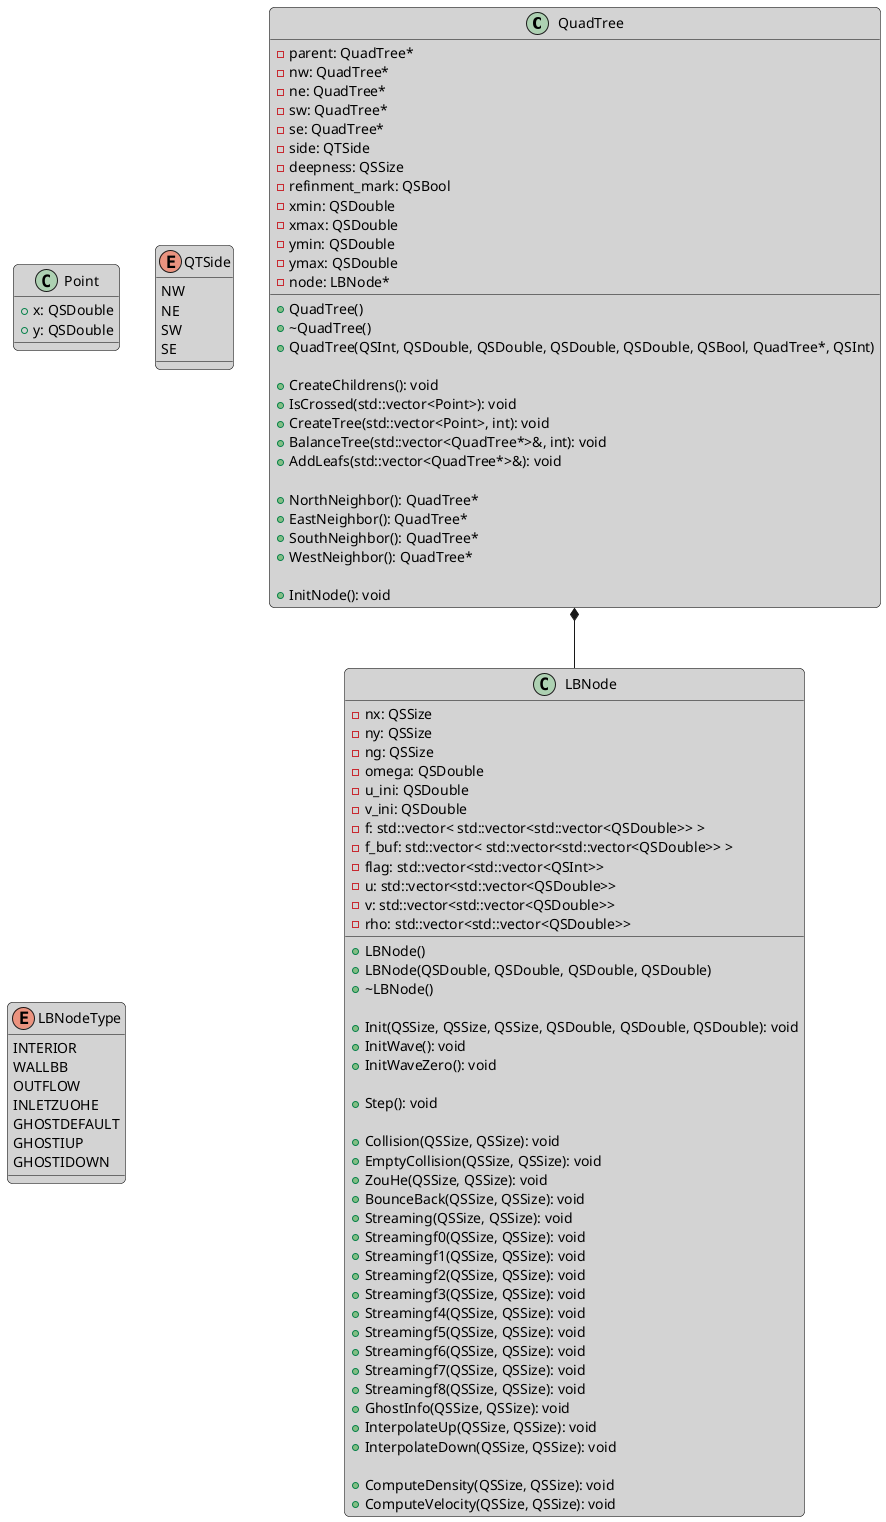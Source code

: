 @startuml LB-cpp

skinparam roundcorner 10

skinparam class {
	BackgroundColor LightGray
   BorderColor Black
}

skinparam stereotypeCBackgroundColor Yellow
skinparam StereotypeEBackgroundColor LightGreen

class QuadTree {
   - parent: QuadTree*
   - nw: QuadTree*
   - ne: QuadTree*
   - sw: QuadTree*
   - se: QuadTree*
   - side: QTSide  
   - deepness: QSSize
   - refinment_mark: QSBool
   - xmin: QSDouble
   - xmax: QSDouble
   - ymin: QSDouble
   - ymax: QSDouble
   - node: LBNode*

   + QuadTree()
   + ~QuadTree()
   + QuadTree(QSInt, QSDouble, QSDouble, QSDouble, QSDouble, QSBool, QuadTree*, QSInt)
   
   + CreateChildrens(): void
   + IsCrossed(std::vector<Point>): void 
   + CreateTree(std::vector<Point>, int): void
   + BalanceTree(std::vector<QuadTree*>&, int): void
   + AddLeafs(std::vector<QuadTree*>&): void
   
   + NorthNeighbor(): QuadTree*
   + EastNeighbor(): QuadTree*
   + SouthNeighbor(): QuadTree*
   + WestNeighbor(): QuadTree*
   
   + InitNode(): void
}

class LBNode {
   - nx: QSSize
   - ny: QSSize
   - ng: QSSize
   - omega: QSDouble
   - u_ini: QSDouble
   - v_ini: QSDouble
   - f: std::vector< std::vector<std::vector<QSDouble>> >
   - f_buf: std::vector< std::vector<std::vector<QSDouble>> >
   - flag: std::vector<std::vector<QSInt>>
   - u: std::vector<std::vector<QSDouble>>
   - v: std::vector<std::vector<QSDouble>>
   - rho: std::vector<std::vector<QSDouble>>
   
   + LBNode()
   + LBNode(QSDouble, QSDouble, QSDouble, QSDouble)
   + ~LBNode()
   
   + Init(QSSize, QSSize, QSSize, QSDouble, QSDouble, QSDouble): void
   + InitWave(): void
   + InitWaveZero(): void
   
   + Step(): void
   
   + Collision(QSSize, QSSize): void
   + EmptyCollision(QSSize, QSSize): void
   + ZouHe(QSSize, QSSize): void
   + BounceBack(QSSize, QSSize): void
   + Streaming(QSSize, QSSize): void
   + Streamingf0(QSSize, QSSize): void
   + Streamingf1(QSSize, QSSize): void
   + Streamingf2(QSSize, QSSize): void
   + Streamingf3(QSSize, QSSize): void
   + Streamingf4(QSSize, QSSize): void
   + Streamingf5(QSSize, QSSize): void
   + Streamingf6(QSSize, QSSize): void
   + Streamingf7(QSSize, QSSize): void
   + Streamingf8(QSSize, QSSize): void
   + GhostInfo(QSSize, QSSize): void
   + InterpolateUp(QSSize, QSSize): void
   + InterpolateDown(QSSize, QSSize): void

   + ComputeDensity(QSSize, QSSize): void
   + ComputeVelocity(QSSize, QSSize): void
}

class Point {
   + x: QSDouble
   + y: QSDouble
}

enum QTSide {
   NW
   NE
   SW
   SE
}

enum LBNodeType {
   INTERIOR
   WALLBB
   OUTFLOW
   INLETZUOHE
   GHOSTDEFAULT
   GHOSTIUP
   GHOSTIDOWN
}

QuadTree *-- LBNode


@enduml